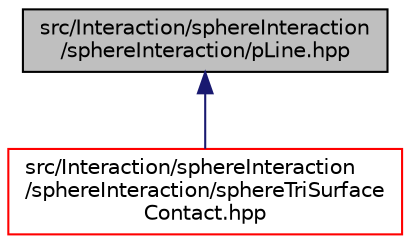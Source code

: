 digraph "src/Interaction/sphereInteraction/sphereInteraction/pLine.hpp"
{
 // LATEX_PDF_SIZE
  edge [fontname="Helvetica",fontsize="10",labelfontname="Helvetica",labelfontsize="10"];
  node [fontname="Helvetica",fontsize="10",shape=record];
  Node1 [label="src/Interaction/sphereInteraction\l/sphereInteraction/pLine.hpp",height=0.2,width=0.4,color="black", fillcolor="grey75", style="filled", fontcolor="black",tooltip=" "];
  Node1 -> Node2 [dir="back",color="midnightblue",fontsize="10",style="solid",fontname="Helvetica"];
  Node2 [label="src/Interaction/sphereInteraction\l/sphereInteraction/sphereTriSurface\lContact.hpp",height=0.2,width=0.4,color="red", fillcolor="white", style="filled",URL="$sphereTriSurfaceContact_8hpp.html",tooltip=" "];
}
